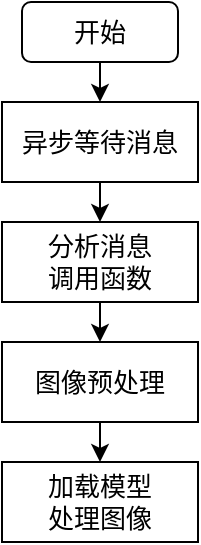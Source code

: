<mxfile version="21.3.0" type="github">
  <diagram name="第 1 页" id="iqopnpeB1XNgQNJ7HMjx">
    <mxGraphModel dx="574" dy="298" grid="1" gridSize="10" guides="1" tooltips="1" connect="1" arrows="1" fold="1" page="1" pageScale="1" pageWidth="583" pageHeight="827" math="0" shadow="0">
      <root>
        <mxCell id="0" />
        <mxCell id="1" parent="0" />
        <mxCell id="-kkg5T2GZbdic67Ehfvw-3" style="edgeStyle=orthogonalEdgeStyle;rounded=0;orthogonalLoop=1;jettySize=auto;html=1;exitX=0.5;exitY=1;exitDx=0;exitDy=0;entryX=0.5;entryY=0;entryDx=0;entryDy=0;" edge="1" parent="1" source="-kkg5T2GZbdic67Ehfvw-1">
          <mxGeometry relative="1" as="geometry">
            <mxPoint x="292" y="70" as="targetPoint" />
          </mxGeometry>
        </mxCell>
        <mxCell id="-kkg5T2GZbdic67Ehfvw-1" value="开始" style="rounded=1;whiteSpace=wrap;html=1;fontFamily=宋体;fontSize=13;" vertex="1" parent="1">
          <mxGeometry x="253" y="20" width="78" height="30" as="geometry" />
        </mxCell>
        <mxCell id="-kkg5T2GZbdic67Ehfvw-7" style="edgeStyle=orthogonalEdgeStyle;rounded=0;orthogonalLoop=1;jettySize=auto;html=1;exitX=0.5;exitY=1;exitDx=0;exitDy=0;entryX=0.5;entryY=0;entryDx=0;entryDy=0;" edge="1" parent="1" source="-kkg5T2GZbdic67Ehfvw-4" target="-kkg5T2GZbdic67Ehfvw-5">
          <mxGeometry relative="1" as="geometry" />
        </mxCell>
        <mxCell id="-kkg5T2GZbdic67Ehfvw-4" value="异步等待消息" style="rounded=0;whiteSpace=wrap;html=1;fontFamily=宋体;fontSize=13;" vertex="1" parent="1">
          <mxGeometry x="243" y="70" width="98" height="40" as="geometry" />
        </mxCell>
        <mxCell id="-kkg5T2GZbdic67Ehfvw-8" style="edgeStyle=orthogonalEdgeStyle;rounded=0;orthogonalLoop=1;jettySize=auto;html=1;exitX=0.5;exitY=1;exitDx=0;exitDy=0;entryX=0.5;entryY=0;entryDx=0;entryDy=0;" edge="1" parent="1" source="-kkg5T2GZbdic67Ehfvw-5" target="-kkg5T2GZbdic67Ehfvw-6">
          <mxGeometry relative="1" as="geometry" />
        </mxCell>
        <mxCell id="-kkg5T2GZbdic67Ehfvw-5" value="分析消息&lt;br&gt;调用函数" style="rounded=0;whiteSpace=wrap;html=1;fontFamily=宋体;fontSize=13;" vertex="1" parent="1">
          <mxGeometry x="243" y="130" width="98" height="40" as="geometry" />
        </mxCell>
        <mxCell id="-kkg5T2GZbdic67Ehfvw-10" style="edgeStyle=orthogonalEdgeStyle;rounded=0;orthogonalLoop=1;jettySize=auto;html=1;exitX=0.5;exitY=1;exitDx=0;exitDy=0;entryX=0.5;entryY=0;entryDx=0;entryDy=0;" edge="1" parent="1" source="-kkg5T2GZbdic67Ehfvw-6" target="-kkg5T2GZbdic67Ehfvw-9">
          <mxGeometry relative="1" as="geometry" />
        </mxCell>
        <mxCell id="-kkg5T2GZbdic67Ehfvw-6" value="图像预处理" style="rounded=0;whiteSpace=wrap;html=1;fontFamily=宋体;fontSize=13;" vertex="1" parent="1">
          <mxGeometry x="243" y="190" width="98" height="40" as="geometry" />
        </mxCell>
        <mxCell id="-kkg5T2GZbdic67Ehfvw-9" value="加载模型&lt;br&gt;处理图像" style="rounded=0;whiteSpace=wrap;html=1;fontFamily=宋体;fontSize=13;" vertex="1" parent="1">
          <mxGeometry x="243" y="250" width="98" height="40" as="geometry" />
        </mxCell>
      </root>
    </mxGraphModel>
  </diagram>
</mxfile>
